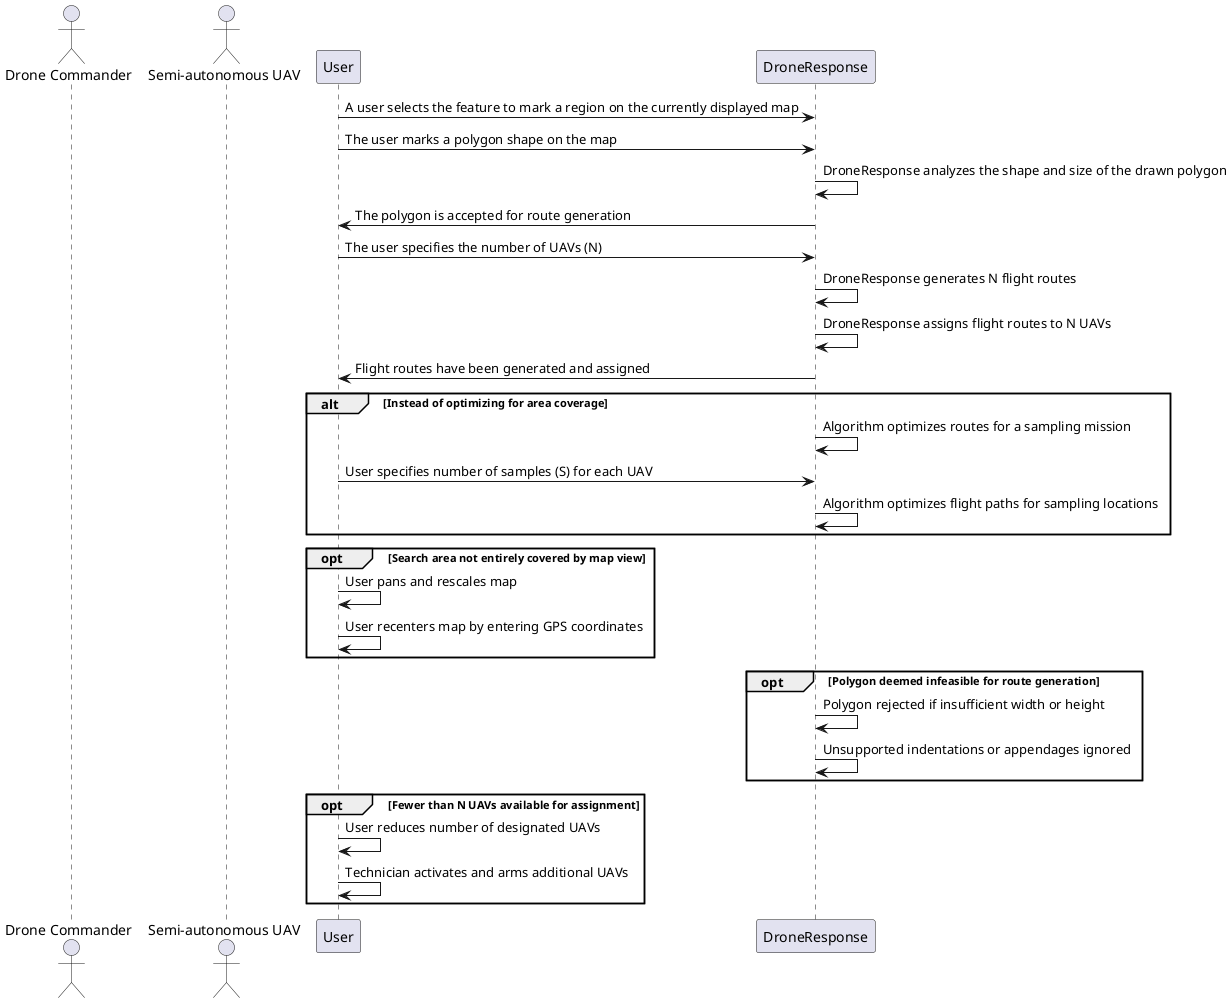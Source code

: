 @startuml "Generate Flight Routes for Area Coverage"

actor "Drone Commander" as DC
actor "Semi-autonomous UAV" as UAV
participant "User" as U
participant "DroneResponse" as DR

U -> DR: A user selects the feature to mark a region on the currently displayed map
U -> DR: The user marks a polygon shape on the map
DR -> DR: DroneResponse analyzes the shape and size of the drawn polygon
DR -> U: The polygon is accepted for route generation
U -> DR: The user specifies the number of UAVs (N)
DR -> DR: DroneResponse generates N flight routes
DR -> DR: DroneResponse assigns flight routes to N UAVs
DR -> U: Flight routes have been generated and assigned

alt Instead of optimizing for area coverage
    DR -> DR: Algorithm optimizes routes for a sampling mission
    U -> DR: User specifies number of samples (S) for each UAV
    DR -> DR: Algorithm optimizes flight paths for sampling locations
end

opt Search area not entirely covered by map view
    U -> U: User pans and rescales map
    U -> U: User recenters map by entering GPS coordinates
end

opt Polygon deemed infeasible for route generation
    DR -> DR: Polygon rejected if insufficient width or height
    DR -> DR: Unsupported indentations or appendages ignored
end

opt Fewer than N UAVs available for assignment
    U -> U: User reduces number of designated UAVs
    U -> U: Technician activates and arms additional UAVs
end

@enduml
